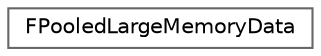 digraph "Graphical Class Hierarchy"
{
 // INTERACTIVE_SVG=YES
 // LATEX_PDF_SIZE
  bgcolor="transparent";
  edge [fontname=Helvetica,fontsize=10,labelfontname=Helvetica,labelfontsize=10];
  node [fontname=Helvetica,fontsize=10,shape=box,height=0.2,width=0.4];
  rankdir="LR";
  Node0 [id="Node000000",label="FPooledLargeMemoryData",height=0.2,width=0.4,color="grey40", fillcolor="white", style="filled",URL="$d5/d25/classFPooledLargeMemoryData.html",tooltip="Pooled storage of FLargeMemoryData instances, allowing allocation-free and lock-free access."];
}
